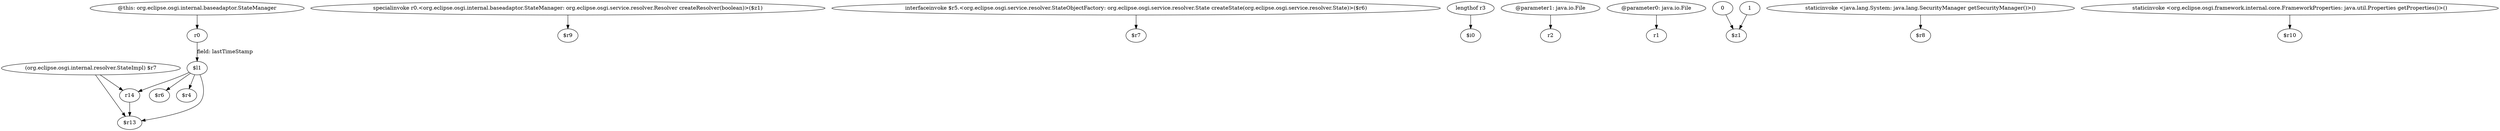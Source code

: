 digraph g {
0[label="(org.eclipse.osgi.internal.resolver.StateImpl) $r7"]
1[label="r14"]
0->1[label=""]
2[label="@this: org.eclipse.osgi.internal.baseadaptor.StateManager"]
3[label="r0"]
2->3[label=""]
4[label="specialinvoke r0.<org.eclipse.osgi.internal.baseadaptor.StateManager: org.eclipse.osgi.service.resolver.Resolver createResolver(boolean)>($z1)"]
5[label="$r9"]
4->5[label=""]
6[label="interfaceinvoke $r5.<org.eclipse.osgi.service.resolver.StateObjectFactory: org.eclipse.osgi.service.resolver.State createState(org.eclipse.osgi.service.resolver.State)>($r6)"]
7[label="$r7"]
6->7[label=""]
8[label="lengthof r3"]
9[label="$i0"]
8->9[label=""]
10[label="@parameter1: java.io.File"]
11[label="r2"]
10->11[label=""]
12[label="@parameter0: java.io.File"]
13[label="r1"]
12->13[label=""]
14[label="0"]
15[label="$z1"]
14->15[label=""]
16[label="staticinvoke <java.lang.System: java.lang.SecurityManager getSecurityManager()>()"]
17[label="$r8"]
16->17[label=""]
18[label="1"]
18->15[label=""]
19[label="$r13"]
1->19[label=""]
20[label="$l1"]
21[label="$r6"]
20->21[label=""]
0->19[label=""]
22[label="staticinvoke <org.eclipse.osgi.framework.internal.core.FrameworkProperties: java.util.Properties getProperties()>()"]
23[label="$r10"]
22->23[label=""]
3->20[label="field: lastTimeStamp"]
24[label="$r4"]
20->24[label=""]
20->19[label=""]
20->1[label=""]
}